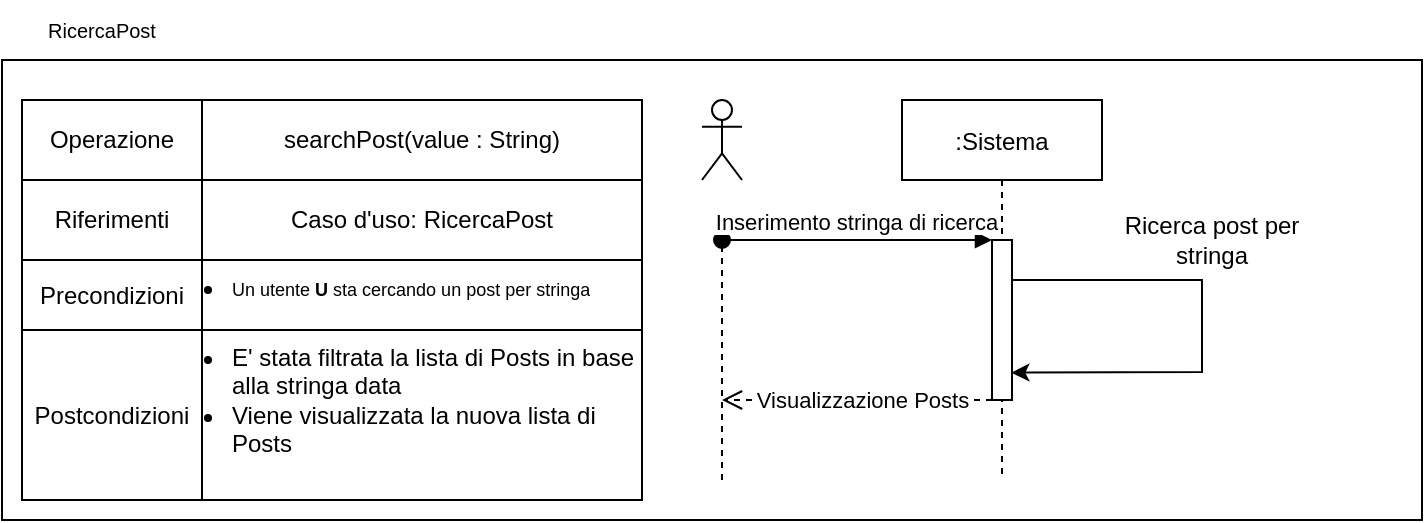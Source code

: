 <mxfile version="20.8.4"><diagram id="kgpKYQtTHZ0yAKxKKP6v" name="Page-1"><mxGraphModel dx="1807" dy="418" grid="1" gridSize="10" guides="1" tooltips="1" connect="1" arrows="1" fold="1" page="1" pageScale="1" pageWidth="850" pageHeight="1100" math="0" shadow="0"><root><mxCell id="0"/><mxCell id="1" parent="0"/><mxCell id="XmlhYmoSC9uYeZ5dfR7N-22" value="" style="rounded=0;whiteSpace=wrap;html=1;fontSize=10;" parent="1" vertex="1"><mxGeometry x="-330" y="60" width="710" height="230" as="geometry"/></mxCell><mxCell id="3nuBFxr9cyL0pnOWT2aG-1" value=":Sistema" style="shape=umlLifeline;perimeter=lifelinePerimeter;container=1;collapsible=0;recursiveResize=0;rounded=0;shadow=0;strokeWidth=1;" parent="1" vertex="1"><mxGeometry x="120" y="80" width="100" height="190" as="geometry"/></mxCell><mxCell id="3nuBFxr9cyL0pnOWT2aG-2" value="" style="points=[];perimeter=orthogonalPerimeter;rounded=0;shadow=0;strokeWidth=1;" parent="3nuBFxr9cyL0pnOWT2aG-1" vertex="1"><mxGeometry x="45" y="70" width="10" height="80" as="geometry"/></mxCell><mxCell id="3nuBFxr9cyL0pnOWT2aG-3" value="Inserimento stringa di ricerca" style="verticalAlign=bottom;startArrow=oval;endArrow=block;startSize=8;shadow=0;strokeWidth=1;" parent="3nuBFxr9cyL0pnOWT2aG-1" target="3nuBFxr9cyL0pnOWT2aG-2" edge="1"><mxGeometry relative="1" as="geometry"><mxPoint x="-90" y="70" as="sourcePoint"/></mxGeometry></mxCell><mxCell id="XmlhYmoSC9uYeZ5dfR7N-3" value="" style="endArrow=classic;html=1;rounded=0;entryX=0.971;entryY=0.829;entryDx=0;entryDy=0;entryPerimeter=0;" parent="3nuBFxr9cyL0pnOWT2aG-1" edge="1" target="3nuBFxr9cyL0pnOWT2aG-2"><mxGeometry relative="1" as="geometry"><mxPoint x="55" y="90.0" as="sourcePoint"/><mxPoint x="110" y="90" as="targetPoint"/><Array as="points"><mxPoint x="150" y="90"/><mxPoint x="150" y="136"/></Array></mxGeometry></mxCell><mxCell id="3nuBFxr9cyL0pnOWT2aG-7" value="" style="verticalAlign=bottom;endArrow=open;dashed=1;endSize=8;shadow=0;strokeWidth=1;" parent="1" source="3nuBFxr9cyL0pnOWT2aG-2" edge="1"><mxGeometry y="-12" relative="1" as="geometry"><mxPoint x="30" y="230" as="targetPoint"/><mxPoint x="110" y="320" as="sourcePoint"/><mxPoint as="offset"/></mxGeometry></mxCell><mxCell id="XmlhYmoSC9uYeZ5dfR7N-6" value="Visualizzazione Posts" style="edgeLabel;html=1;align=center;verticalAlign=middle;resizable=0;points=[];" parent="3nuBFxr9cyL0pnOWT2aG-7" vertex="1" connectable="0"><mxGeometry x="-0.173" relative="1" as="geometry"><mxPoint x="-9" as="offset"/></mxGeometry></mxCell><mxCell id="XmlhYmoSC9uYeZ5dfR7N-1" value="" style="shape=umlActor;verticalLabelPosition=bottom;verticalAlign=top;html=1;outlineConnect=0;" parent="1" vertex="1"><mxGeometry x="20" y="80" width="20" height="40" as="geometry"/></mxCell><mxCell id="XmlhYmoSC9uYeZ5dfR7N-2" value="" style="endArrow=none;dashed=1;html=1;rounded=0;" parent="1" edge="1"><mxGeometry width="50" height="50" relative="1" as="geometry"><mxPoint x="30" y="270" as="sourcePoint"/><mxPoint x="30" y="150" as="targetPoint"/></mxGeometry></mxCell><mxCell id="XmlhYmoSC9uYeZ5dfR7N-7" value="" style="shape=table;startSize=0;container=1;collapsible=0;childLayout=tableLayout;" parent="1" vertex="1"><mxGeometry x="-320" y="80" width="310" height="200" as="geometry"/></mxCell><mxCell id="XmlhYmoSC9uYeZ5dfR7N-8" value="" style="shape=tableRow;horizontal=0;startSize=0;swimlaneHead=0;swimlaneBody=0;strokeColor=inherit;top=0;left=0;bottom=0;right=0;collapsible=0;dropTarget=0;fillColor=none;points=[[0,0.5],[1,0.5]];portConstraint=eastwest;" parent="XmlhYmoSC9uYeZ5dfR7N-7" vertex="1"><mxGeometry width="310" height="40" as="geometry"/></mxCell><mxCell id="XmlhYmoSC9uYeZ5dfR7N-9" value="Operazione" style="shape=partialRectangle;html=1;whiteSpace=wrap;connectable=0;strokeColor=inherit;overflow=hidden;fillColor=none;top=0;left=0;bottom=0;right=0;pointerEvents=1;" parent="XmlhYmoSC9uYeZ5dfR7N-8" vertex="1"><mxGeometry width="90" height="40" as="geometry"><mxRectangle width="90" height="40" as="alternateBounds"/></mxGeometry></mxCell><mxCell id="XmlhYmoSC9uYeZ5dfR7N-10" value="searchPost(value : String)" style="shape=partialRectangle;html=1;whiteSpace=wrap;connectable=0;strokeColor=inherit;overflow=hidden;fillColor=none;top=0;left=0;bottom=0;right=0;pointerEvents=1;" parent="XmlhYmoSC9uYeZ5dfR7N-8" vertex="1"><mxGeometry x="90" width="220" height="40" as="geometry"><mxRectangle width="220" height="40" as="alternateBounds"/></mxGeometry></mxCell><mxCell id="XmlhYmoSC9uYeZ5dfR7N-11" value="" style="shape=tableRow;horizontal=0;startSize=0;swimlaneHead=0;swimlaneBody=0;strokeColor=inherit;top=0;left=0;bottom=0;right=0;collapsible=0;dropTarget=0;fillColor=none;points=[[0,0.5],[1,0.5]];portConstraint=eastwest;" parent="XmlhYmoSC9uYeZ5dfR7N-7" vertex="1"><mxGeometry y="40" width="310" height="40" as="geometry"/></mxCell><mxCell id="XmlhYmoSC9uYeZ5dfR7N-12" value="Riferimenti" style="shape=partialRectangle;html=1;whiteSpace=wrap;connectable=0;strokeColor=inherit;overflow=hidden;fillColor=none;top=0;left=0;bottom=0;right=0;pointerEvents=1;" parent="XmlhYmoSC9uYeZ5dfR7N-11" vertex="1"><mxGeometry width="90" height="40" as="geometry"><mxRectangle width="90" height="40" as="alternateBounds"/></mxGeometry></mxCell><mxCell id="XmlhYmoSC9uYeZ5dfR7N-13" value="Caso d'uso: RicercaPost" style="shape=partialRectangle;html=1;whiteSpace=wrap;connectable=0;strokeColor=inherit;overflow=hidden;fillColor=none;top=0;left=0;bottom=0;right=0;pointerEvents=1;" parent="XmlhYmoSC9uYeZ5dfR7N-11" vertex="1"><mxGeometry x="90" width="220" height="40" as="geometry"><mxRectangle width="220" height="40" as="alternateBounds"/></mxGeometry></mxCell><mxCell id="XmlhYmoSC9uYeZ5dfR7N-14" value="" style="shape=tableRow;horizontal=0;startSize=0;swimlaneHead=0;swimlaneBody=0;strokeColor=inherit;top=0;left=0;bottom=0;right=0;collapsible=0;dropTarget=0;fillColor=none;points=[[0,0.5],[1,0.5]];portConstraint=eastwest;" parent="XmlhYmoSC9uYeZ5dfR7N-7" vertex="1"><mxGeometry y="80" width="310" height="35" as="geometry"/></mxCell><mxCell id="XmlhYmoSC9uYeZ5dfR7N-15" value="Precondizioni" style="shape=partialRectangle;html=1;whiteSpace=wrap;connectable=0;strokeColor=inherit;overflow=hidden;fillColor=none;top=0;left=0;bottom=0;right=0;pointerEvents=1;" parent="XmlhYmoSC9uYeZ5dfR7N-14" vertex="1"><mxGeometry width="90" height="35" as="geometry"><mxRectangle width="90" height="35" as="alternateBounds"/></mxGeometry></mxCell><mxCell id="XmlhYmoSC9uYeZ5dfR7N-16" value="" style="shape=partialRectangle;html=1;whiteSpace=wrap;connectable=0;strokeColor=inherit;overflow=hidden;fillColor=none;top=0;left=0;bottom=0;right=0;pointerEvents=1;" parent="XmlhYmoSC9uYeZ5dfR7N-14" vertex="1"><mxGeometry x="90" width="220" height="35" as="geometry"><mxRectangle width="220" height="35" as="alternateBounds"/></mxGeometry></mxCell><mxCell id="XmlhYmoSC9uYeZ5dfR7N-17" value="" style="shape=tableRow;horizontal=0;startSize=0;swimlaneHead=0;swimlaneBody=0;strokeColor=inherit;top=0;left=0;bottom=0;right=0;collapsible=0;dropTarget=0;fillColor=none;points=[[0,0.5],[1,0.5]];portConstraint=eastwest;" parent="XmlhYmoSC9uYeZ5dfR7N-7" vertex="1"><mxGeometry y="115" width="310" height="85" as="geometry"/></mxCell><mxCell id="XmlhYmoSC9uYeZ5dfR7N-18" value="Postcondizioni" style="shape=partialRectangle;html=1;whiteSpace=wrap;connectable=0;strokeColor=inherit;overflow=hidden;fillColor=none;top=0;left=0;bottom=0;right=0;pointerEvents=1;" parent="XmlhYmoSC9uYeZ5dfR7N-17" vertex="1"><mxGeometry width="90" height="85" as="geometry"><mxRectangle width="90" height="85" as="alternateBounds"/></mxGeometry></mxCell><mxCell id="XmlhYmoSC9uYeZ5dfR7N-19" value="" style="shape=partialRectangle;html=1;whiteSpace=wrap;connectable=0;strokeColor=inherit;overflow=hidden;fillColor=none;top=0;left=0;bottom=0;right=0;pointerEvents=1;" parent="XmlhYmoSC9uYeZ5dfR7N-17" vertex="1"><mxGeometry x="90" width="220" height="85" as="geometry"><mxRectangle width="220" height="85" as="alternateBounds"/></mxGeometry></mxCell><mxCell id="XmlhYmoSC9uYeZ5dfR7N-20" value="&lt;ul&gt;&lt;li&gt;&lt;font style=&quot;font-size: 9px;&quot;&gt;Un utente &lt;b&gt;U &lt;/b&gt;sta cercando un post per stringa&lt;/font&gt;&lt;br&gt;&lt;/li&gt;&lt;/ul&gt;" style="text;html=1;strokeColor=none;fillColor=none;spacing=5;spacingTop=-20;whiteSpace=wrap;overflow=hidden;rounded=0;" parent="1" vertex="1"><mxGeometry x="-260" y="165" width="310" height="20" as="geometry"/></mxCell><mxCell id="XmlhYmoSC9uYeZ5dfR7N-21" value="&lt;ul&gt;&lt;li&gt;E' stata filtrata la lista di Posts in base alla stringa data&lt;/li&gt;&lt;li&gt;Viene visualizzata la nuova lista di Posts&lt;br&gt;&lt;/li&gt;&lt;/ul&gt;" style="text;html=1;strokeColor=none;fillColor=none;spacing=5;spacingTop=-20;whiteSpace=wrap;overflow=hidden;rounded=0;" parent="1" vertex="1"><mxGeometry x="-260" y="200" width="250" height="80" as="geometry"/></mxCell><mxCell id="XmlhYmoSC9uYeZ5dfR7N-23" value="RicercaPost" style="text;html=1;strokeColor=none;fillColor=none;align=center;verticalAlign=middle;whiteSpace=wrap;rounded=0;fontSize=10;" parent="1" vertex="1"><mxGeometry x="-310" y="30" width="60" height="30" as="geometry"/></mxCell><mxCell id="IIOI7hZBJPGb_6u8p1yB-1" value="Ricerca post per stringa" style="text;html=1;strokeColor=none;fillColor=none;align=center;verticalAlign=middle;whiteSpace=wrap;rounded=0;" vertex="1" parent="1"><mxGeometry x="220" y="135" width="110" height="30" as="geometry"/></mxCell></root></mxGraphModel></diagram></mxfile>